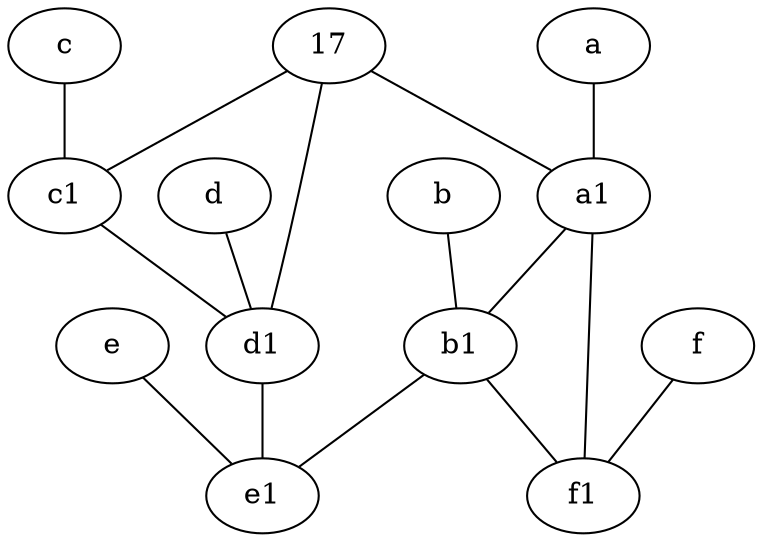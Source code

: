 graph {
	node [labelfontsize=50]
	a [labelfontsize=50 pos="8,2!"]
	d1 [labelfontsize=50 pos="3,5!"]
	d [labelfontsize=50 pos="2,5!"]
	f [labelfontsize=50 pos="3,9!"]
	b1 [labelfontsize=50 pos="9,4!"]
	e1 [labelfontsize=50 pos="7,7!"]
	17 [labelfontsize=50]
	a1 [labelfontsize=50 pos="8,3!"]
	c [labelfontsize=50 pos="4.5,2!"]
	e [labelfontsize=50 pos="7,9!"]
	c1 [labelfontsize=50 pos="4.5,3!"]
	b [labelfontsize=50 pos="10,4!"]
	f1 [labelfontsize=50 pos="3,8!"]
	17 -- c1
	c -- c1
	d -- d1
	a -- a1
	17 -- a1
	17 -- d1
	a1 -- f1
	f -- f1
	b1 -- f1
	a1 -- b1
	b -- b1
	e -- e1
	c1 -- d1
	b1 -- e1
	d1 -- e1
}
